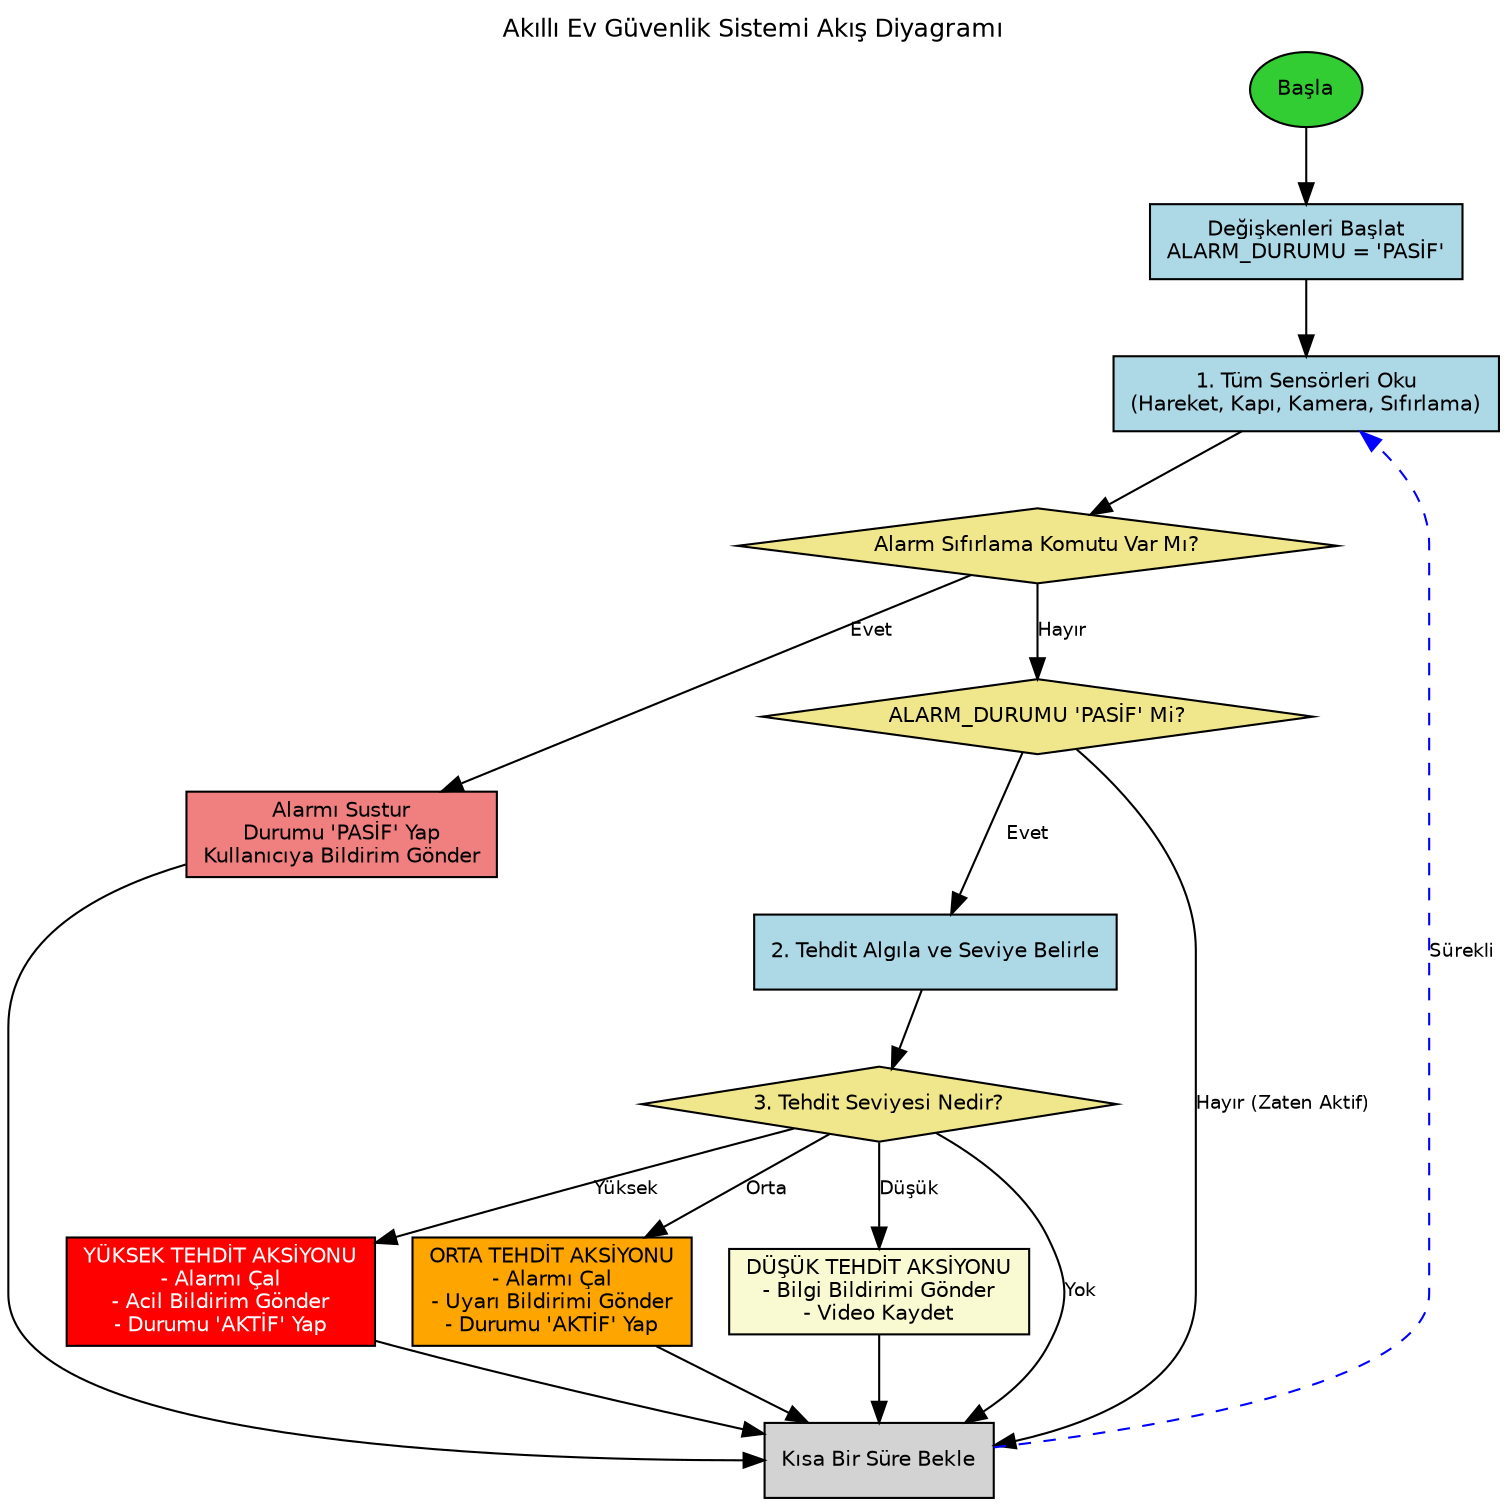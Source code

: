 digraph AkilliEvGuvenlikSistemi {
    // Grafik ayarları
    graph [fontname="Helvetica", fontsize=12, labelloc="t", label="Akıllı Ev Güvenlik Sistemi Akış Diyagramı"];
    node [fontname="Helvetica", fontsize=10, style=filled];
    edge [fontname="Helvetica", fontsize=9];

    // Düğüm (Node) Tanımlamaları
    start [label="Başla", shape=ellipse, fillcolor=limegreen];
    init [label="Değişkenleri Başlat\nALARM_DURUMU = 'PASİF'", shape=box, fillcolor=lightblue];
    read_sensors [label="1. Tüm Sensörleri Oku\n(Hareket, Kapı, Kamera, Sıfırlama)", shape=box, fillcolor=lightblue];
    check_reset [label="Alarm Sıfırlama Komutu Var Mı?", shape=diamond, fillcolor=khaki];
    reset_alarm [label="Alarmı Sustur\nDurumu 'PASİF' Yap\nKullanıcıya Bildirim Gönder", shape=box, fillcolor=lightcoral];
    check_alarm_passive [label="ALARM_DURUMU 'PASİF' Mi?", shape=diamond, fillcolor=khaki];
    detect_threat [label="2. Tehdit Algıla ve Seviye Belirle", shape=box, fillcolor=lightblue];
    check_threat_level [label="3. Tehdit Seviyesi Nedir?", shape=diamond, fillcolor=khaki];
    
    action_high [label="YÜKSEK TEHDİT AKSİYONU\n- Alarmı Çal\n- Acil Bildirim Gönder\n- Durumu 'AKTİF' Yap", shape=box, fillcolor=red, fontcolor=white];
    action_medium [label="ORTA TEHDİT AKSİYONU\n- Alarmı Çal\n- Uyarı Bildirimi Gönder\n- Durumu 'AKTİF' Yap", shape=box, fillcolor=orange];
    action_low [label="DÜŞÜK TEHDİT AKSİYONU\n- Bilgi Bildirimi Gönder\n- Video Kaydet", shape=box, fillcolor=lightgoldenrodyellow];
    
    wait [label="Kısa Bir Süre Bekle", shape=box, fillcolor=lightgrey];

    // Akış Bağlantıları (Edges)
    start -> init;
    init -> read_sensors;

    // Döngü içi akış
    read_sensors -> check_reset;
    check_reset -> reset_alarm [label="Evet"];
    check_reset -> check_alarm_passive [label="Hayır"];
    
    reset_alarm -> wait;
    
    check_alarm_passive -> detect_threat [label="Evet"];
    check_alarm_passive -> wait [label="Hayır (Zaten Aktif)"];
    
    detect_threat -> check_threat_level;
    
    check_threat_level -> action_high [label="Yüksek"];
    check_threat_level -> action_medium [label="Orta"];
    check_threat_level -> action_low [label="Düşük"];
    check_threat_level -> wait [label="Yok"];
    
    action_high -> wait;
    action_medium -> wait;
    action_low -> wait;
    
    // Sonsuz Döngüyü oluşturan geri ok ve etiket
    wait -> read_sensors [label="Sürekli", style=dashed, color=blue, arrowhead=normal];
}
